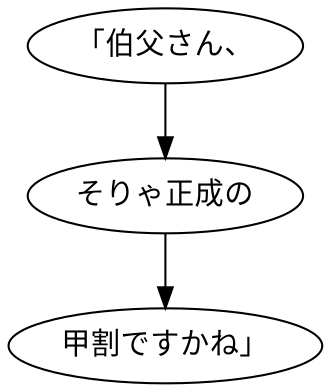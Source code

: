 digraph graph5951 {
	node0 [label="「伯父さん、"];
	node1 [label="そりゃ正成の"];
	node2 [label="甲割ですかね」"];
	node0 -> node1;
	node1 -> node2;
}
